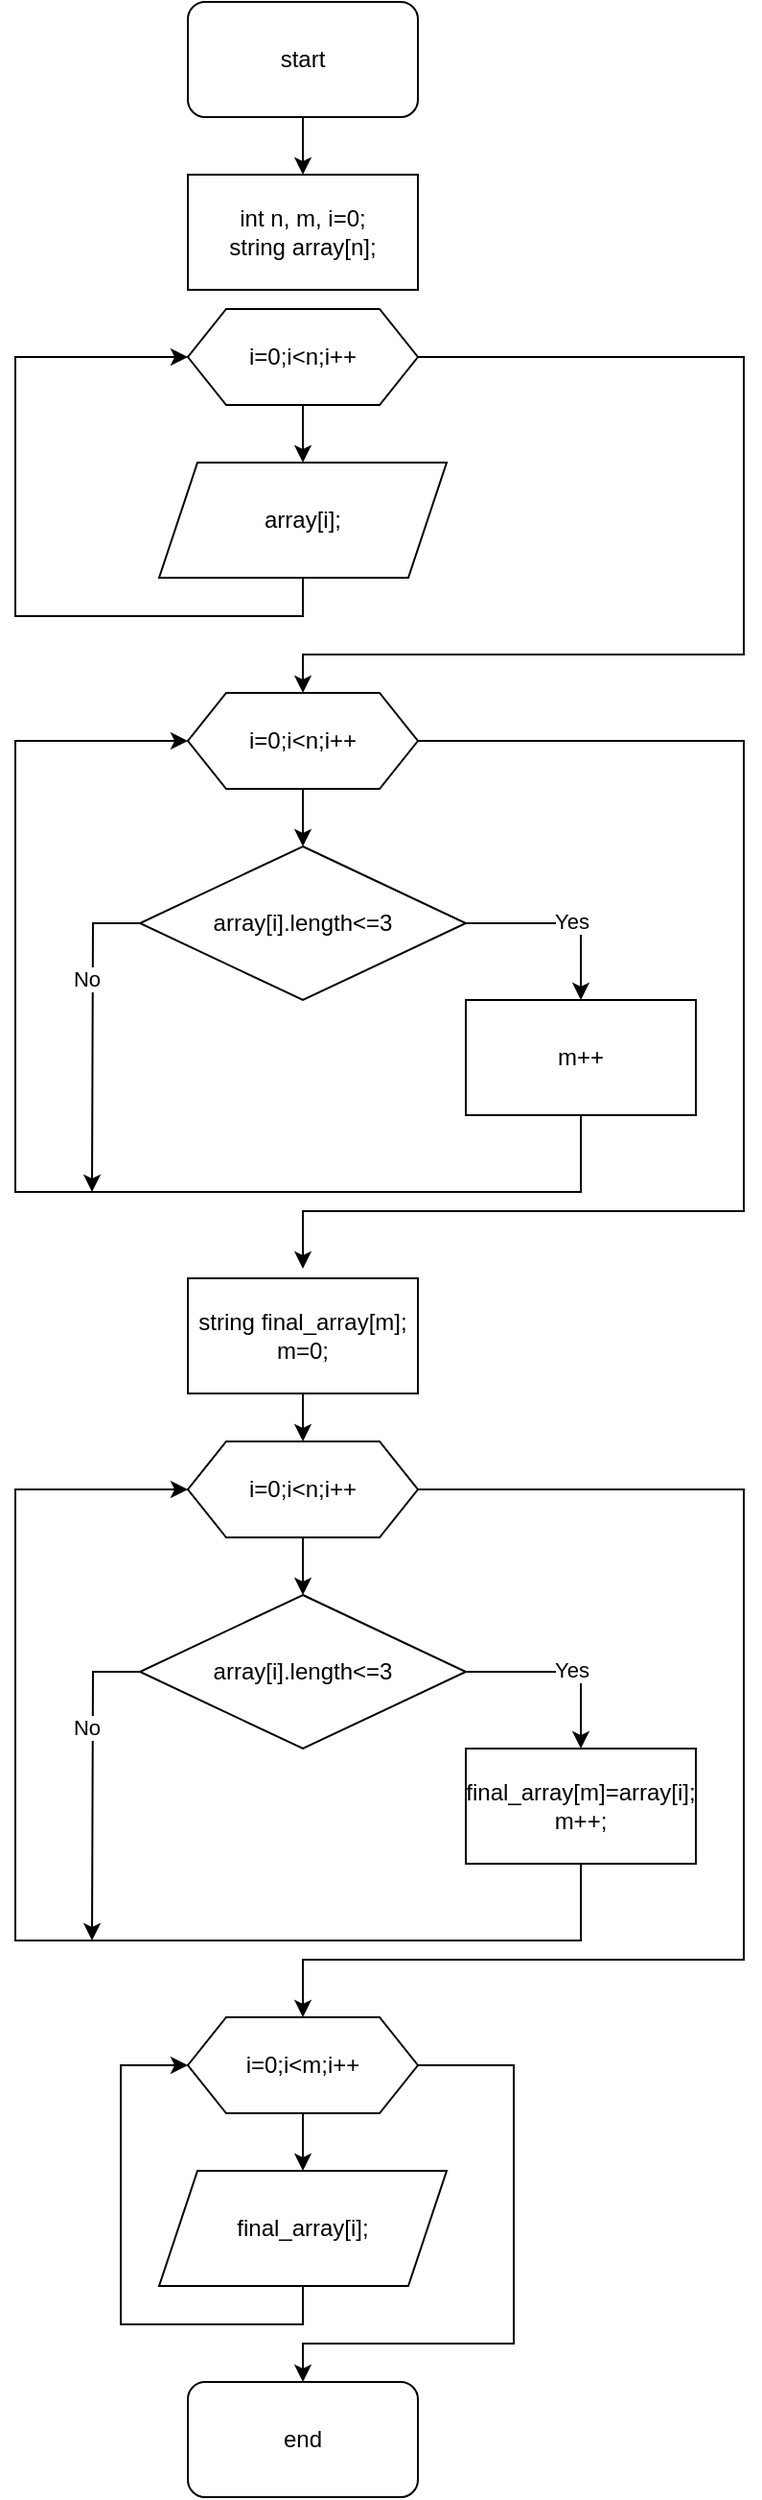 <mxfile version="20.4.0" type="device"><diagram id="Ozk2M19uXqfOXedi3IqV" name="Страница 1"><mxGraphModel dx="865" dy="1657" grid="1" gridSize="10" guides="1" tooltips="1" connect="1" arrows="1" fold="1" page="1" pageScale="1" pageWidth="827" pageHeight="1169" math="0" shadow="0"><root><mxCell id="0"/><mxCell id="1" parent="0"/><mxCell id="PlwdJiVXw96O39w4Q45R-4" style="edgeStyle=orthogonalEdgeStyle;rounded=0;orthogonalLoop=1;jettySize=auto;html=1;entryX=0.5;entryY=0;entryDx=0;entryDy=0;" edge="1" parent="1" source="PlwdJiVXw96O39w4Q45R-1" target="PlwdJiVXw96O39w4Q45R-3"><mxGeometry relative="1" as="geometry"/></mxCell><mxCell id="PlwdJiVXw96O39w4Q45R-1" value="start" style="rounded=1;whiteSpace=wrap;html=1;" vertex="1" parent="1"><mxGeometry x="260" y="-140" width="120" height="60" as="geometry"/></mxCell><mxCell id="PlwdJiVXw96O39w4Q45R-39" style="edgeStyle=orthogonalEdgeStyle;rounded=0;orthogonalLoop=1;jettySize=auto;html=1;entryX=0;entryY=0.5;entryDx=0;entryDy=0;" edge="1" parent="1" source="PlwdJiVXw96O39w4Q45R-2" target="PlwdJiVXw96O39w4Q45R-31"><mxGeometry relative="1" as="geometry"><Array as="points"><mxPoint x="320" y="1070"/><mxPoint x="225" y="1070"/><mxPoint x="225" y="935"/></Array></mxGeometry></mxCell><mxCell id="PlwdJiVXw96O39w4Q45R-2" value="final_array[i];" style="shape=parallelogram;perimeter=parallelogramPerimeter;whiteSpace=wrap;html=1;fixedSize=1;" vertex="1" parent="1"><mxGeometry x="245" y="990" width="150" height="60" as="geometry"/></mxCell><mxCell id="PlwdJiVXw96O39w4Q45R-3" value="int n, m, i=0;&lt;br&gt;string array[n];" style="rounded=0;whiteSpace=wrap;html=1;" vertex="1" parent="1"><mxGeometry x="260" y="-50" width="120" height="60" as="geometry"/></mxCell><mxCell id="PlwdJiVXw96O39w4Q45R-11" style="edgeStyle=orthogonalEdgeStyle;rounded=0;orthogonalLoop=1;jettySize=auto;html=1;entryX=0.5;entryY=0;entryDx=0;entryDy=0;" edge="1" parent="1" source="PlwdJiVXw96O39w4Q45R-5" target="PlwdJiVXw96O39w4Q45R-6"><mxGeometry relative="1" as="geometry"/></mxCell><mxCell id="PlwdJiVXw96O39w4Q45R-15" style="edgeStyle=orthogonalEdgeStyle;rounded=0;orthogonalLoop=1;jettySize=auto;html=1;exitX=1;exitY=0.5;exitDx=0;exitDy=0;" edge="1" parent="1" source="PlwdJiVXw96O39w4Q45R-5"><mxGeometry relative="1" as="geometry"><mxPoint x="320" y="520" as="targetPoint"/><Array as="points"><mxPoint x="550" y="245"/><mxPoint x="550" y="490"/><mxPoint x="320" y="490"/></Array></mxGeometry></mxCell><mxCell id="PlwdJiVXw96O39w4Q45R-5" value="i=0;i&amp;lt;n;i++" style="shape=hexagon;perimeter=hexagonPerimeter2;whiteSpace=wrap;html=1;fixedSize=1;" vertex="1" parent="1"><mxGeometry x="260" y="220" width="120" height="50" as="geometry"/></mxCell><mxCell id="PlwdJiVXw96O39w4Q45R-8" style="edgeStyle=orthogonalEdgeStyle;rounded=0;orthogonalLoop=1;jettySize=auto;html=1;entryX=0.5;entryY=0;entryDx=0;entryDy=0;" edge="1" parent="1" source="PlwdJiVXw96O39w4Q45R-6" target="PlwdJiVXw96O39w4Q45R-7"><mxGeometry relative="1" as="geometry"><Array as="points"><mxPoint x="465" y="340"/></Array></mxGeometry></mxCell><mxCell id="PlwdJiVXw96O39w4Q45R-9" value="Yes" style="edgeLabel;html=1;align=center;verticalAlign=middle;resizable=0;points=[];" vertex="1" connectable="0" parent="PlwdJiVXw96O39w4Q45R-8"><mxGeometry x="0.088" y="1" relative="1" as="geometry"><mxPoint as="offset"/></mxGeometry></mxCell><mxCell id="PlwdJiVXw96O39w4Q45R-12" style="edgeStyle=orthogonalEdgeStyle;rounded=0;orthogonalLoop=1;jettySize=auto;html=1;" edge="1" parent="1" source="PlwdJiVXw96O39w4Q45R-6"><mxGeometry relative="1" as="geometry"><mxPoint x="210" y="480" as="targetPoint"/></mxGeometry></mxCell><mxCell id="PlwdJiVXw96O39w4Q45R-13" value="No" style="edgeLabel;html=1;align=center;verticalAlign=middle;resizable=0;points=[];" vertex="1" connectable="0" parent="PlwdJiVXw96O39w4Q45R-12"><mxGeometry x="-0.348" y="-4" relative="1" as="geometry"><mxPoint as="offset"/></mxGeometry></mxCell><mxCell id="PlwdJiVXw96O39w4Q45R-6" value="array[i].length&amp;lt;=3" style="rhombus;whiteSpace=wrap;html=1;" vertex="1" parent="1"><mxGeometry x="235" y="300" width="170" height="80" as="geometry"/></mxCell><mxCell id="PlwdJiVXw96O39w4Q45R-10" style="edgeStyle=orthogonalEdgeStyle;rounded=0;orthogonalLoop=1;jettySize=auto;html=1;entryX=0;entryY=0.5;entryDx=0;entryDy=0;" edge="1" parent="1" source="PlwdJiVXw96O39w4Q45R-7" target="PlwdJiVXw96O39w4Q45R-5"><mxGeometry relative="1" as="geometry"><mxPoint x="190" y="260" as="targetPoint"/><Array as="points"><mxPoint x="465" y="480"/><mxPoint x="170" y="480"/><mxPoint x="170" y="245"/></Array></mxGeometry></mxCell><mxCell id="PlwdJiVXw96O39w4Q45R-7" value="m++" style="rounded=0;whiteSpace=wrap;html=1;" vertex="1" parent="1"><mxGeometry x="405" y="380" width="120" height="60" as="geometry"/></mxCell><mxCell id="PlwdJiVXw96O39w4Q45R-28" style="edgeStyle=orthogonalEdgeStyle;rounded=0;orthogonalLoop=1;jettySize=auto;html=1;" edge="1" parent="1" source="PlwdJiVXw96O39w4Q45R-17" target="PlwdJiVXw96O39w4Q45R-20"><mxGeometry relative="1" as="geometry"/></mxCell><mxCell id="PlwdJiVXw96O39w4Q45R-17" value="string final_array[m];&lt;br&gt;m=0;" style="rounded=0;whiteSpace=wrap;html=1;" vertex="1" parent="1"><mxGeometry x="260" y="525" width="120" height="60" as="geometry"/></mxCell><mxCell id="PlwdJiVXw96O39w4Q45R-18" style="edgeStyle=orthogonalEdgeStyle;rounded=0;orthogonalLoop=1;jettySize=auto;html=1;entryX=0.5;entryY=0;entryDx=0;entryDy=0;" edge="1" parent="1" source="PlwdJiVXw96O39w4Q45R-20" target="PlwdJiVXw96O39w4Q45R-25"><mxGeometry relative="1" as="geometry"/></mxCell><mxCell id="PlwdJiVXw96O39w4Q45R-19" style="edgeStyle=orthogonalEdgeStyle;rounded=0;orthogonalLoop=1;jettySize=auto;html=1;exitX=1;exitY=0.5;exitDx=0;exitDy=0;" edge="1" parent="1" source="PlwdJiVXw96O39w4Q45R-20"><mxGeometry relative="1" as="geometry"><mxPoint x="320" y="910" as="targetPoint"/><Array as="points"><mxPoint x="550" y="635"/><mxPoint x="550" y="880"/><mxPoint x="320" y="880"/></Array></mxGeometry></mxCell><mxCell id="PlwdJiVXw96O39w4Q45R-20" value="i=0;i&amp;lt;n;i++" style="shape=hexagon;perimeter=hexagonPerimeter2;whiteSpace=wrap;html=1;fixedSize=1;" vertex="1" parent="1"><mxGeometry x="260" y="610" width="120" height="50" as="geometry"/></mxCell><mxCell id="PlwdJiVXw96O39w4Q45R-21" style="edgeStyle=orthogonalEdgeStyle;rounded=0;orthogonalLoop=1;jettySize=auto;html=1;entryX=0.5;entryY=0;entryDx=0;entryDy=0;" edge="1" parent="1" source="PlwdJiVXw96O39w4Q45R-25" target="PlwdJiVXw96O39w4Q45R-27"><mxGeometry relative="1" as="geometry"><Array as="points"><mxPoint x="465" y="730"/></Array></mxGeometry></mxCell><mxCell id="PlwdJiVXw96O39w4Q45R-22" value="Yes" style="edgeLabel;html=1;align=center;verticalAlign=middle;resizable=0;points=[];" vertex="1" connectable="0" parent="PlwdJiVXw96O39w4Q45R-21"><mxGeometry x="0.088" y="1" relative="1" as="geometry"><mxPoint as="offset"/></mxGeometry></mxCell><mxCell id="PlwdJiVXw96O39w4Q45R-23" style="edgeStyle=orthogonalEdgeStyle;rounded=0;orthogonalLoop=1;jettySize=auto;html=1;" edge="1" parent="1" source="PlwdJiVXw96O39w4Q45R-25"><mxGeometry relative="1" as="geometry"><mxPoint x="210" y="870" as="targetPoint"/></mxGeometry></mxCell><mxCell id="PlwdJiVXw96O39w4Q45R-24" value="No" style="edgeLabel;html=1;align=center;verticalAlign=middle;resizable=0;points=[];" vertex="1" connectable="0" parent="PlwdJiVXw96O39w4Q45R-23"><mxGeometry x="-0.348" y="-4" relative="1" as="geometry"><mxPoint as="offset"/></mxGeometry></mxCell><mxCell id="PlwdJiVXw96O39w4Q45R-25" value="array[i].length&amp;lt;=3" style="rhombus;whiteSpace=wrap;html=1;" vertex="1" parent="1"><mxGeometry x="235" y="690" width="170" height="80" as="geometry"/></mxCell><mxCell id="PlwdJiVXw96O39w4Q45R-26" style="edgeStyle=orthogonalEdgeStyle;rounded=0;orthogonalLoop=1;jettySize=auto;html=1;entryX=0;entryY=0.5;entryDx=0;entryDy=0;" edge="1" parent="1" source="PlwdJiVXw96O39w4Q45R-27" target="PlwdJiVXw96O39w4Q45R-20"><mxGeometry relative="1" as="geometry"><mxPoint x="190" y="650" as="targetPoint"/><Array as="points"><mxPoint x="465" y="870"/><mxPoint x="170" y="870"/><mxPoint x="170" y="635"/></Array></mxGeometry></mxCell><mxCell id="PlwdJiVXw96O39w4Q45R-27" value="final_array[m]=array[i];&lt;br&gt;m++;" style="rounded=0;whiteSpace=wrap;html=1;" vertex="1" parent="1"><mxGeometry x="405" y="770" width="120" height="60" as="geometry"/></mxCell><mxCell id="PlwdJiVXw96O39w4Q45R-29" style="edgeStyle=orthogonalEdgeStyle;rounded=0;orthogonalLoop=1;jettySize=auto;html=1;entryX=0.5;entryY=0;entryDx=0;entryDy=0;" edge="1" parent="1" source="PlwdJiVXw96O39w4Q45R-31"><mxGeometry relative="1" as="geometry"><mxPoint x="320" y="990" as="targetPoint"/></mxGeometry></mxCell><mxCell id="PlwdJiVXw96O39w4Q45R-40" style="edgeStyle=orthogonalEdgeStyle;rounded=0;orthogonalLoop=1;jettySize=auto;html=1;entryX=0.5;entryY=0;entryDx=0;entryDy=0;" edge="1" parent="1" source="PlwdJiVXw96O39w4Q45R-31" target="PlwdJiVXw96O39w4Q45R-41"><mxGeometry relative="1" as="geometry"><mxPoint x="440" y="1080" as="targetPoint"/><Array as="points"><mxPoint x="430" y="935"/><mxPoint x="430" y="1080"/><mxPoint x="320" y="1080"/></Array></mxGeometry></mxCell><mxCell id="PlwdJiVXw96O39w4Q45R-31" value="i=0;i&amp;lt;m;i++" style="shape=hexagon;perimeter=hexagonPerimeter2;whiteSpace=wrap;html=1;fixedSize=1;" vertex="1" parent="1"><mxGeometry x="260" y="910" width="120" height="50" as="geometry"/></mxCell><mxCell id="PlwdJiVXw96O39w4Q45R-41" value="end" style="rounded=1;whiteSpace=wrap;html=1;" vertex="1" parent="1"><mxGeometry x="260" y="1100" width="120" height="60" as="geometry"/></mxCell><mxCell id="PlwdJiVXw96O39w4Q45R-42" style="edgeStyle=orthogonalEdgeStyle;rounded=0;orthogonalLoop=1;jettySize=auto;html=1;entryX=0.5;entryY=0;entryDx=0;entryDy=0;" edge="1" parent="1" source="PlwdJiVXw96O39w4Q45R-44"><mxGeometry relative="1" as="geometry"><mxPoint x="320" y="100" as="targetPoint"/></mxGeometry></mxCell><mxCell id="PlwdJiVXw96O39w4Q45R-43" style="edgeStyle=orthogonalEdgeStyle;rounded=0;orthogonalLoop=1;jettySize=auto;html=1;exitX=1;exitY=0.5;exitDx=0;exitDy=0;" edge="1" parent="1" source="PlwdJiVXw96O39w4Q45R-44"><mxGeometry relative="1" as="geometry"><mxPoint x="320" y="220" as="targetPoint"/><Array as="points"><mxPoint x="550" y="45"/><mxPoint x="550" y="200"/><mxPoint x="320" y="200"/></Array></mxGeometry></mxCell><mxCell id="PlwdJiVXw96O39w4Q45R-44" value="i=0;i&amp;lt;n;i++" style="shape=hexagon;perimeter=hexagonPerimeter2;whiteSpace=wrap;html=1;fixedSize=1;" vertex="1" parent="1"><mxGeometry x="260" y="20" width="120" height="50" as="geometry"/></mxCell><mxCell id="PlwdJiVXw96O39w4Q45R-50" style="edgeStyle=orthogonalEdgeStyle;rounded=0;orthogonalLoop=1;jettySize=auto;html=1;entryX=0;entryY=0.5;entryDx=0;entryDy=0;exitX=0.5;exitY=1;exitDx=0;exitDy=0;" edge="1" parent="1" source="PlwdJiVXw96O39w4Q45R-52" target="PlwdJiVXw96O39w4Q45R-44"><mxGeometry relative="1" as="geometry"><mxPoint x="190" y="60" as="targetPoint"/><Array as="points"><mxPoint x="320" y="180"/><mxPoint x="170" y="180"/><mxPoint x="170" y="45"/></Array><mxPoint x="465" y="240" as="sourcePoint"/></mxGeometry></mxCell><mxCell id="PlwdJiVXw96O39w4Q45R-52" value="array[i];" style="shape=parallelogram;perimeter=parallelogramPerimeter;whiteSpace=wrap;html=1;fixedSize=1;" vertex="1" parent="1"><mxGeometry x="245" y="100" width="150" height="60" as="geometry"/></mxCell></root></mxGraphModel></diagram></mxfile>
